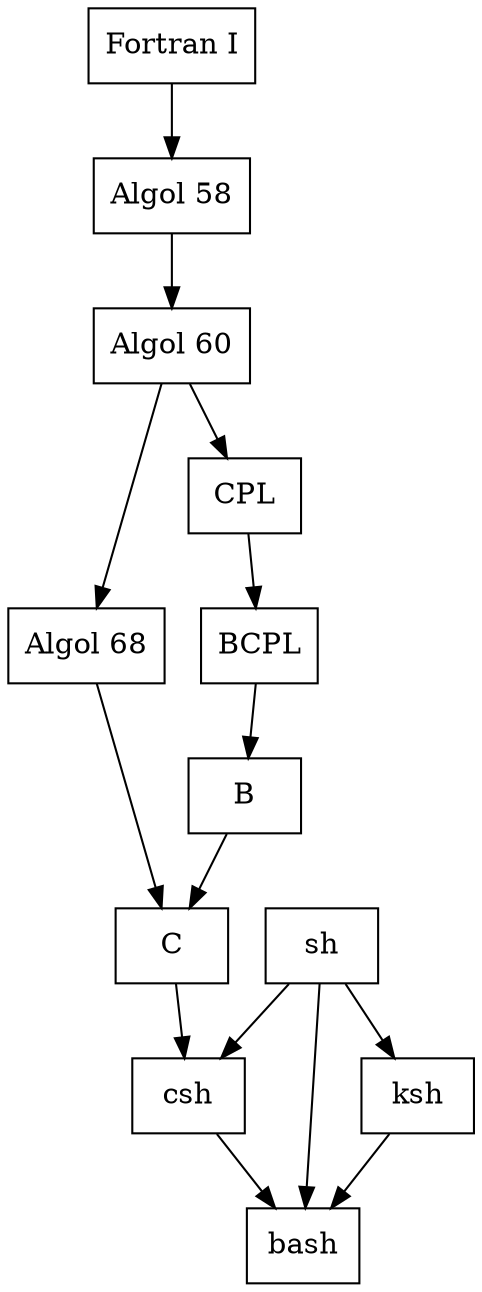 digraph Bash {
  node [shape="box"]
  "Fortran I" -> "Algol 58"
  "Algol 58" -> "Algol 60"
  "Algol 60" -> "Algol 68"
  "Algol 68" -> "C"
  "Algol 60" -> "CPL"
  "CPL" -> "BCPL"
  "BCPL" -> "B"
  "B" -> "C"
  "C" -> "csh"
  "sh" -> "csh"
  "csh" -> "bash"
  "sh" -> "bash"
  "sh" -> "ksh"
  "ksh" -> "bash"
}

